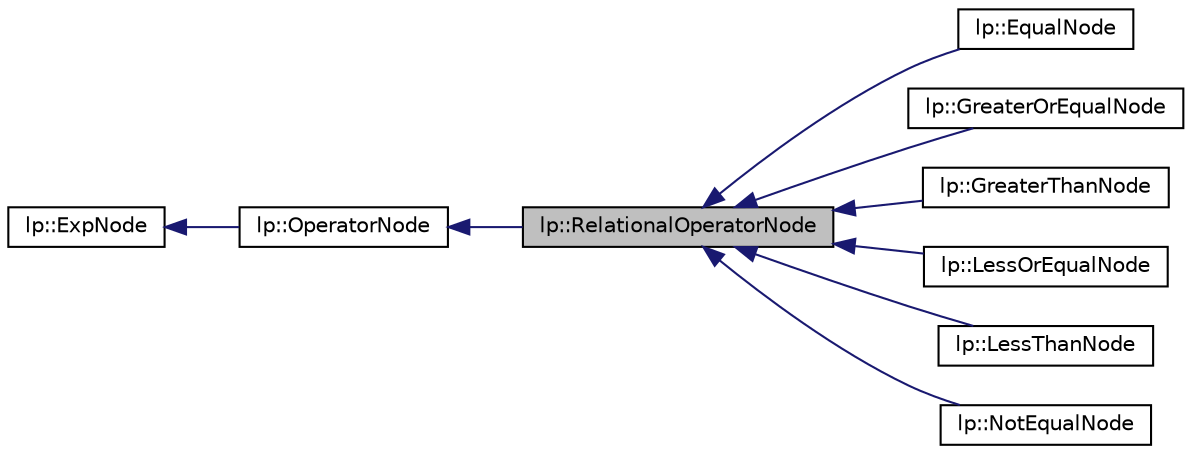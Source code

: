 digraph "lp::RelationalOperatorNode"
{
  edge [fontname="Helvetica",fontsize="10",labelfontname="Helvetica",labelfontsize="10"];
  node [fontname="Helvetica",fontsize="10",shape=record];
  rankdir="LR";
  Node0 [label="lp::RelationalOperatorNode",height=0.2,width=0.4,color="black", fillcolor="grey75", style="filled", fontcolor="black"];
  Node1 -> Node0 [dir="back",color="midnightblue",fontsize="10",style="solid",fontname="Helvetica"];
  Node1 [label="lp::OperatorNode",height=0.2,width=0.4,color="black", fillcolor="white", style="filled",URL="$classlp_1_1OperatorNode.html",tooltip="Definition of atributes and methods of OperatorNode class. "];
  Node2 -> Node1 [dir="back",color="midnightblue",fontsize="10",style="solid",fontname="Helvetica"];
  Node2 [label="lp::ExpNode",height=0.2,width=0.4,color="black", fillcolor="white", style="filled",URL="$classlp_1_1ExpNode.html",tooltip="Definition of atributes and methods of ExpNode class. "];
  Node0 -> Node3 [dir="back",color="midnightblue",fontsize="10",style="solid",fontname="Helvetica"];
  Node3 [label="lp::EqualNode",height=0.2,width=0.4,color="black", fillcolor="white", style="filled",URL="$classlp_1_1EqualNode.html",tooltip="Definition of atributes and methods of EqualNode class. "];
  Node0 -> Node4 [dir="back",color="midnightblue",fontsize="10",style="solid",fontname="Helvetica"];
  Node4 [label="lp::GreaterOrEqualNode",height=0.2,width=0.4,color="black", fillcolor="white", style="filled",URL="$classlp_1_1GreaterOrEqualNode.html",tooltip="Definition of atributes and methods of GreaterOrEqualNode class. "];
  Node0 -> Node5 [dir="back",color="midnightblue",fontsize="10",style="solid",fontname="Helvetica"];
  Node5 [label="lp::GreaterThanNode",height=0.2,width=0.4,color="black", fillcolor="white", style="filled",URL="$classlp_1_1GreaterThanNode.html",tooltip="Definition of atributes and methods of GreaterThanNode class. "];
  Node0 -> Node6 [dir="back",color="midnightblue",fontsize="10",style="solid",fontname="Helvetica"];
  Node6 [label="lp::LessOrEqualNode",height=0.2,width=0.4,color="black", fillcolor="white", style="filled",URL="$classlp_1_1LessOrEqualNode.html",tooltip="Definition of atributes and methods of LessOrEqualNode class. "];
  Node0 -> Node7 [dir="back",color="midnightblue",fontsize="10",style="solid",fontname="Helvetica"];
  Node7 [label="lp::LessThanNode",height=0.2,width=0.4,color="black", fillcolor="white", style="filled",URL="$classlp_1_1LessThanNode.html",tooltip="Definition of atributes and methods of LessThanNode class. "];
  Node0 -> Node8 [dir="back",color="midnightblue",fontsize="10",style="solid",fontname="Helvetica"];
  Node8 [label="lp::NotEqualNode",height=0.2,width=0.4,color="black", fillcolor="white", style="filled",URL="$classlp_1_1NotEqualNode.html",tooltip="Definition of atributes and methods of NotEqualNode class. "];
}
